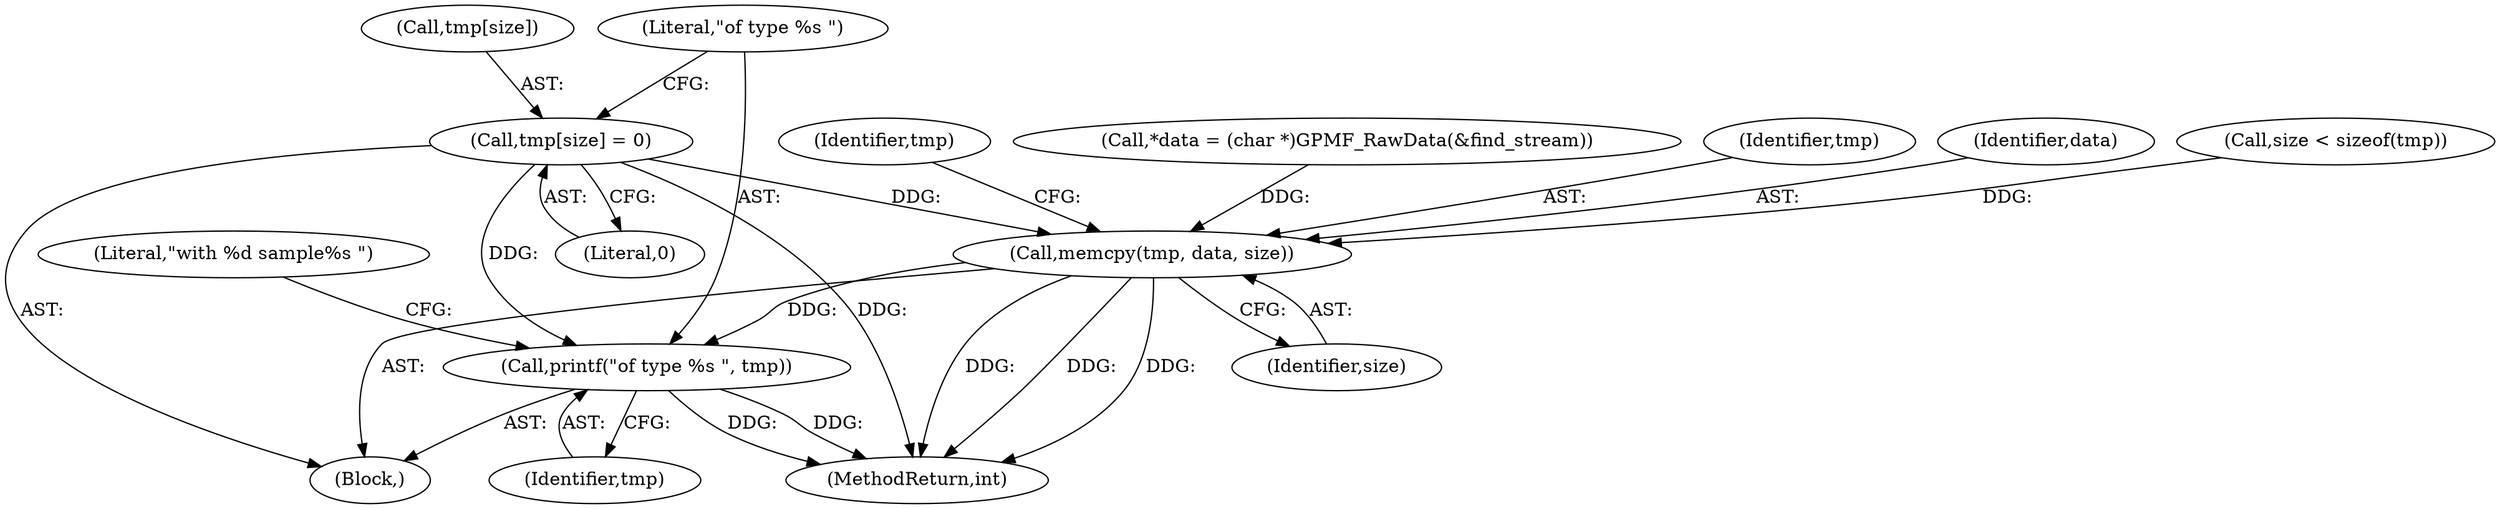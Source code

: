 digraph "0_gpmf-parser_341f12cd5b97ab419e53853ca00176457c9f1681_0@array" {
"1000388" [label="(Call,tmp[size] = 0)"];
"1000384" [label="(Call,memcpy(tmp, data, size))"];
"1000393" [label="(Call,printf(\"of type %s \", tmp))"];
"1000383" [label="(Block,)"];
"1000390" [label="(Identifier,tmp)"];
"1000402" [label="(Literal,\"with %d sample%s \")"];
"1000365" [label="(Call,*data = (char *)GPMF_RawData(&find_stream))"];
"1000388" [label="(Call,tmp[size] = 0)"];
"1000385" [label="(Identifier,tmp)"];
"1000386" [label="(Identifier,data)"];
"1000389" [label="(Call,tmp[size])"];
"1000384" [label="(Call,memcpy(tmp, data, size))"];
"1000394" [label="(Literal,\"of type %s \")"];
"1000393" [label="(Call,printf(\"of type %s \", tmp))"];
"1000670" [label="(MethodReturn,int)"];
"1000387" [label="(Identifier,size)"];
"1000379" [label="(Call,size < sizeof(tmp))"];
"1000395" [label="(Identifier,tmp)"];
"1000392" [label="(Literal,0)"];
"1000388" -> "1000383"  [label="AST: "];
"1000388" -> "1000392"  [label="CFG: "];
"1000389" -> "1000388"  [label="AST: "];
"1000392" -> "1000388"  [label="AST: "];
"1000394" -> "1000388"  [label="CFG: "];
"1000388" -> "1000670"  [label="DDG: "];
"1000388" -> "1000384"  [label="DDG: "];
"1000388" -> "1000393"  [label="DDG: "];
"1000384" -> "1000383"  [label="AST: "];
"1000384" -> "1000387"  [label="CFG: "];
"1000385" -> "1000384"  [label="AST: "];
"1000386" -> "1000384"  [label="AST: "];
"1000387" -> "1000384"  [label="AST: "];
"1000390" -> "1000384"  [label="CFG: "];
"1000384" -> "1000670"  [label="DDG: "];
"1000384" -> "1000670"  [label="DDG: "];
"1000384" -> "1000670"  [label="DDG: "];
"1000365" -> "1000384"  [label="DDG: "];
"1000379" -> "1000384"  [label="DDG: "];
"1000384" -> "1000393"  [label="DDG: "];
"1000393" -> "1000383"  [label="AST: "];
"1000393" -> "1000395"  [label="CFG: "];
"1000394" -> "1000393"  [label="AST: "];
"1000395" -> "1000393"  [label="AST: "];
"1000402" -> "1000393"  [label="CFG: "];
"1000393" -> "1000670"  [label="DDG: "];
"1000393" -> "1000670"  [label="DDG: "];
}

